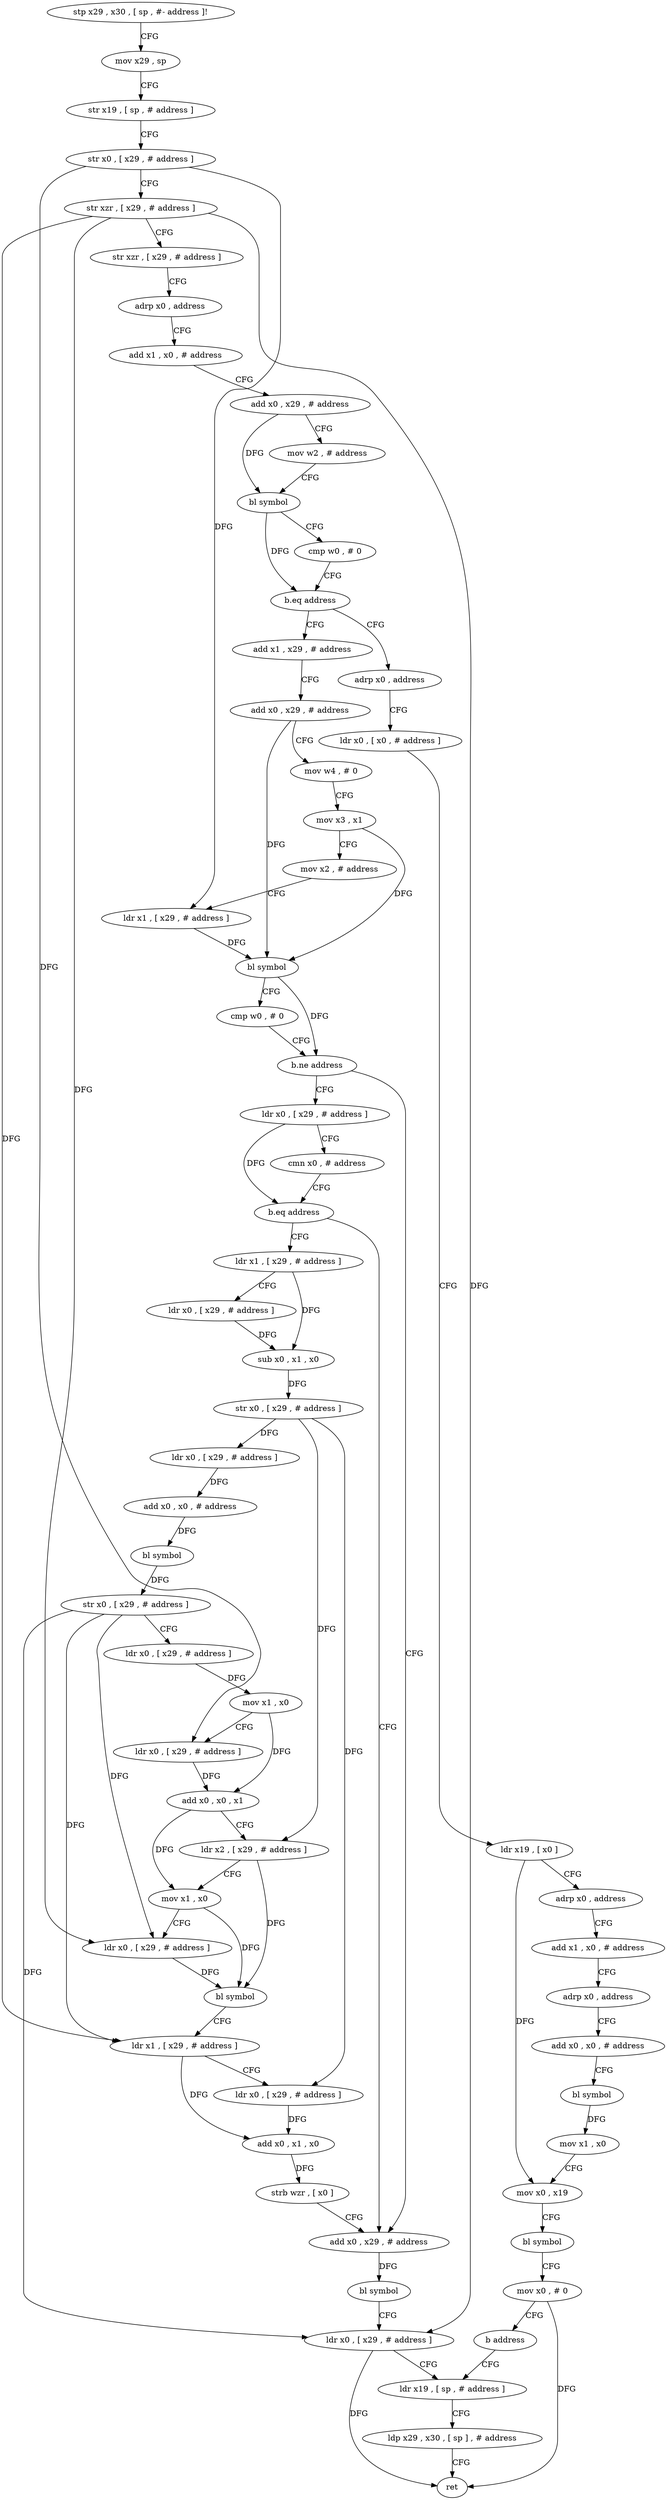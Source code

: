 digraph "func" {
"85724" [label = "stp x29 , x30 , [ sp , #- address ]!" ]
"85728" [label = "mov x29 , sp" ]
"85732" [label = "str x19 , [ sp , # address ]" ]
"85736" [label = "str x0 , [ x29 , # address ]" ]
"85740" [label = "str xzr , [ x29 , # address ]" ]
"85744" [label = "str xzr , [ x29 , # address ]" ]
"85748" [label = "adrp x0 , address" ]
"85752" [label = "add x1 , x0 , # address" ]
"85756" [label = "add x0 , x29 , # address" ]
"85760" [label = "mov w2 , # address" ]
"85764" [label = "bl symbol" ]
"85768" [label = "cmp w0 , # 0" ]
"85772" [label = "b.eq address" ]
"85828" [label = "add x1 , x29 , # address" ]
"85776" [label = "adrp x0 , address" ]
"85832" [label = "add x0 , x29 , # address" ]
"85836" [label = "mov w4 , # 0" ]
"85840" [label = "mov x3 , x1" ]
"85844" [label = "mov x2 , # address" ]
"85848" [label = "ldr x1 , [ x29 , # address ]" ]
"85852" [label = "bl symbol" ]
"85856" [label = "cmp w0 , # 0" ]
"85860" [label = "b.ne address" ]
"85956" [label = "add x0 , x29 , # address" ]
"85864" [label = "ldr x0 , [ x29 , # address ]" ]
"85780" [label = "ldr x0 , [ x0 , # address ]" ]
"85784" [label = "ldr x19 , [ x0 ]" ]
"85788" [label = "adrp x0 , address" ]
"85792" [label = "add x1 , x0 , # address" ]
"85796" [label = "adrp x0 , address" ]
"85800" [label = "add x0 , x0 , # address" ]
"85804" [label = "bl symbol" ]
"85808" [label = "mov x1 , x0" ]
"85812" [label = "mov x0 , x19" ]
"85816" [label = "bl symbol" ]
"85820" [label = "mov x0 , # 0" ]
"85824" [label = "b address" ]
"85968" [label = "ldr x19 , [ sp , # address ]" ]
"85960" [label = "bl symbol" ]
"85964" [label = "ldr x0 , [ x29 , # address ]" ]
"85868" [label = "cmn x0 , # address" ]
"85872" [label = "b.eq address" ]
"85876" [label = "ldr x1 , [ x29 , # address ]" ]
"85972" [label = "ldp x29 , x30 , [ sp ] , # address" ]
"85976" [label = "ret" ]
"85880" [label = "ldr x0 , [ x29 , # address ]" ]
"85884" [label = "sub x0 , x1 , x0" ]
"85888" [label = "str x0 , [ x29 , # address ]" ]
"85892" [label = "ldr x0 , [ x29 , # address ]" ]
"85896" [label = "add x0 , x0 , # address" ]
"85900" [label = "bl symbol" ]
"85904" [label = "str x0 , [ x29 , # address ]" ]
"85908" [label = "ldr x0 , [ x29 , # address ]" ]
"85912" [label = "mov x1 , x0" ]
"85916" [label = "ldr x0 , [ x29 , # address ]" ]
"85920" [label = "add x0 , x0 , x1" ]
"85924" [label = "ldr x2 , [ x29 , # address ]" ]
"85928" [label = "mov x1 , x0" ]
"85932" [label = "ldr x0 , [ x29 , # address ]" ]
"85936" [label = "bl symbol" ]
"85940" [label = "ldr x1 , [ x29 , # address ]" ]
"85944" [label = "ldr x0 , [ x29 , # address ]" ]
"85948" [label = "add x0 , x1 , x0" ]
"85952" [label = "strb wzr , [ x0 ]" ]
"85724" -> "85728" [ label = "CFG" ]
"85728" -> "85732" [ label = "CFG" ]
"85732" -> "85736" [ label = "CFG" ]
"85736" -> "85740" [ label = "CFG" ]
"85736" -> "85848" [ label = "DFG" ]
"85736" -> "85916" [ label = "DFG" ]
"85740" -> "85744" [ label = "CFG" ]
"85740" -> "85964" [ label = "DFG" ]
"85740" -> "85932" [ label = "DFG" ]
"85740" -> "85940" [ label = "DFG" ]
"85744" -> "85748" [ label = "CFG" ]
"85748" -> "85752" [ label = "CFG" ]
"85752" -> "85756" [ label = "CFG" ]
"85756" -> "85760" [ label = "CFG" ]
"85756" -> "85764" [ label = "DFG" ]
"85760" -> "85764" [ label = "CFG" ]
"85764" -> "85768" [ label = "CFG" ]
"85764" -> "85772" [ label = "DFG" ]
"85768" -> "85772" [ label = "CFG" ]
"85772" -> "85828" [ label = "CFG" ]
"85772" -> "85776" [ label = "CFG" ]
"85828" -> "85832" [ label = "CFG" ]
"85776" -> "85780" [ label = "CFG" ]
"85832" -> "85836" [ label = "CFG" ]
"85832" -> "85852" [ label = "DFG" ]
"85836" -> "85840" [ label = "CFG" ]
"85840" -> "85844" [ label = "CFG" ]
"85840" -> "85852" [ label = "DFG" ]
"85844" -> "85848" [ label = "CFG" ]
"85848" -> "85852" [ label = "DFG" ]
"85852" -> "85856" [ label = "CFG" ]
"85852" -> "85860" [ label = "DFG" ]
"85856" -> "85860" [ label = "CFG" ]
"85860" -> "85956" [ label = "CFG" ]
"85860" -> "85864" [ label = "CFG" ]
"85956" -> "85960" [ label = "DFG" ]
"85864" -> "85868" [ label = "CFG" ]
"85864" -> "85872" [ label = "DFG" ]
"85780" -> "85784" [ label = "CFG" ]
"85784" -> "85788" [ label = "CFG" ]
"85784" -> "85812" [ label = "DFG" ]
"85788" -> "85792" [ label = "CFG" ]
"85792" -> "85796" [ label = "CFG" ]
"85796" -> "85800" [ label = "CFG" ]
"85800" -> "85804" [ label = "CFG" ]
"85804" -> "85808" [ label = "DFG" ]
"85808" -> "85812" [ label = "CFG" ]
"85812" -> "85816" [ label = "CFG" ]
"85816" -> "85820" [ label = "CFG" ]
"85820" -> "85824" [ label = "CFG" ]
"85820" -> "85976" [ label = "DFG" ]
"85824" -> "85968" [ label = "CFG" ]
"85968" -> "85972" [ label = "CFG" ]
"85960" -> "85964" [ label = "CFG" ]
"85964" -> "85968" [ label = "CFG" ]
"85964" -> "85976" [ label = "DFG" ]
"85868" -> "85872" [ label = "CFG" ]
"85872" -> "85956" [ label = "CFG" ]
"85872" -> "85876" [ label = "CFG" ]
"85876" -> "85880" [ label = "CFG" ]
"85876" -> "85884" [ label = "DFG" ]
"85972" -> "85976" [ label = "CFG" ]
"85880" -> "85884" [ label = "DFG" ]
"85884" -> "85888" [ label = "DFG" ]
"85888" -> "85892" [ label = "DFG" ]
"85888" -> "85924" [ label = "DFG" ]
"85888" -> "85944" [ label = "DFG" ]
"85892" -> "85896" [ label = "DFG" ]
"85896" -> "85900" [ label = "DFG" ]
"85900" -> "85904" [ label = "DFG" ]
"85904" -> "85908" [ label = "CFG" ]
"85904" -> "85964" [ label = "DFG" ]
"85904" -> "85932" [ label = "DFG" ]
"85904" -> "85940" [ label = "DFG" ]
"85908" -> "85912" [ label = "DFG" ]
"85912" -> "85916" [ label = "CFG" ]
"85912" -> "85920" [ label = "DFG" ]
"85916" -> "85920" [ label = "DFG" ]
"85920" -> "85924" [ label = "CFG" ]
"85920" -> "85928" [ label = "DFG" ]
"85924" -> "85928" [ label = "CFG" ]
"85924" -> "85936" [ label = "DFG" ]
"85928" -> "85932" [ label = "CFG" ]
"85928" -> "85936" [ label = "DFG" ]
"85932" -> "85936" [ label = "DFG" ]
"85936" -> "85940" [ label = "CFG" ]
"85940" -> "85944" [ label = "CFG" ]
"85940" -> "85948" [ label = "DFG" ]
"85944" -> "85948" [ label = "DFG" ]
"85948" -> "85952" [ label = "DFG" ]
"85952" -> "85956" [ label = "CFG" ]
}
